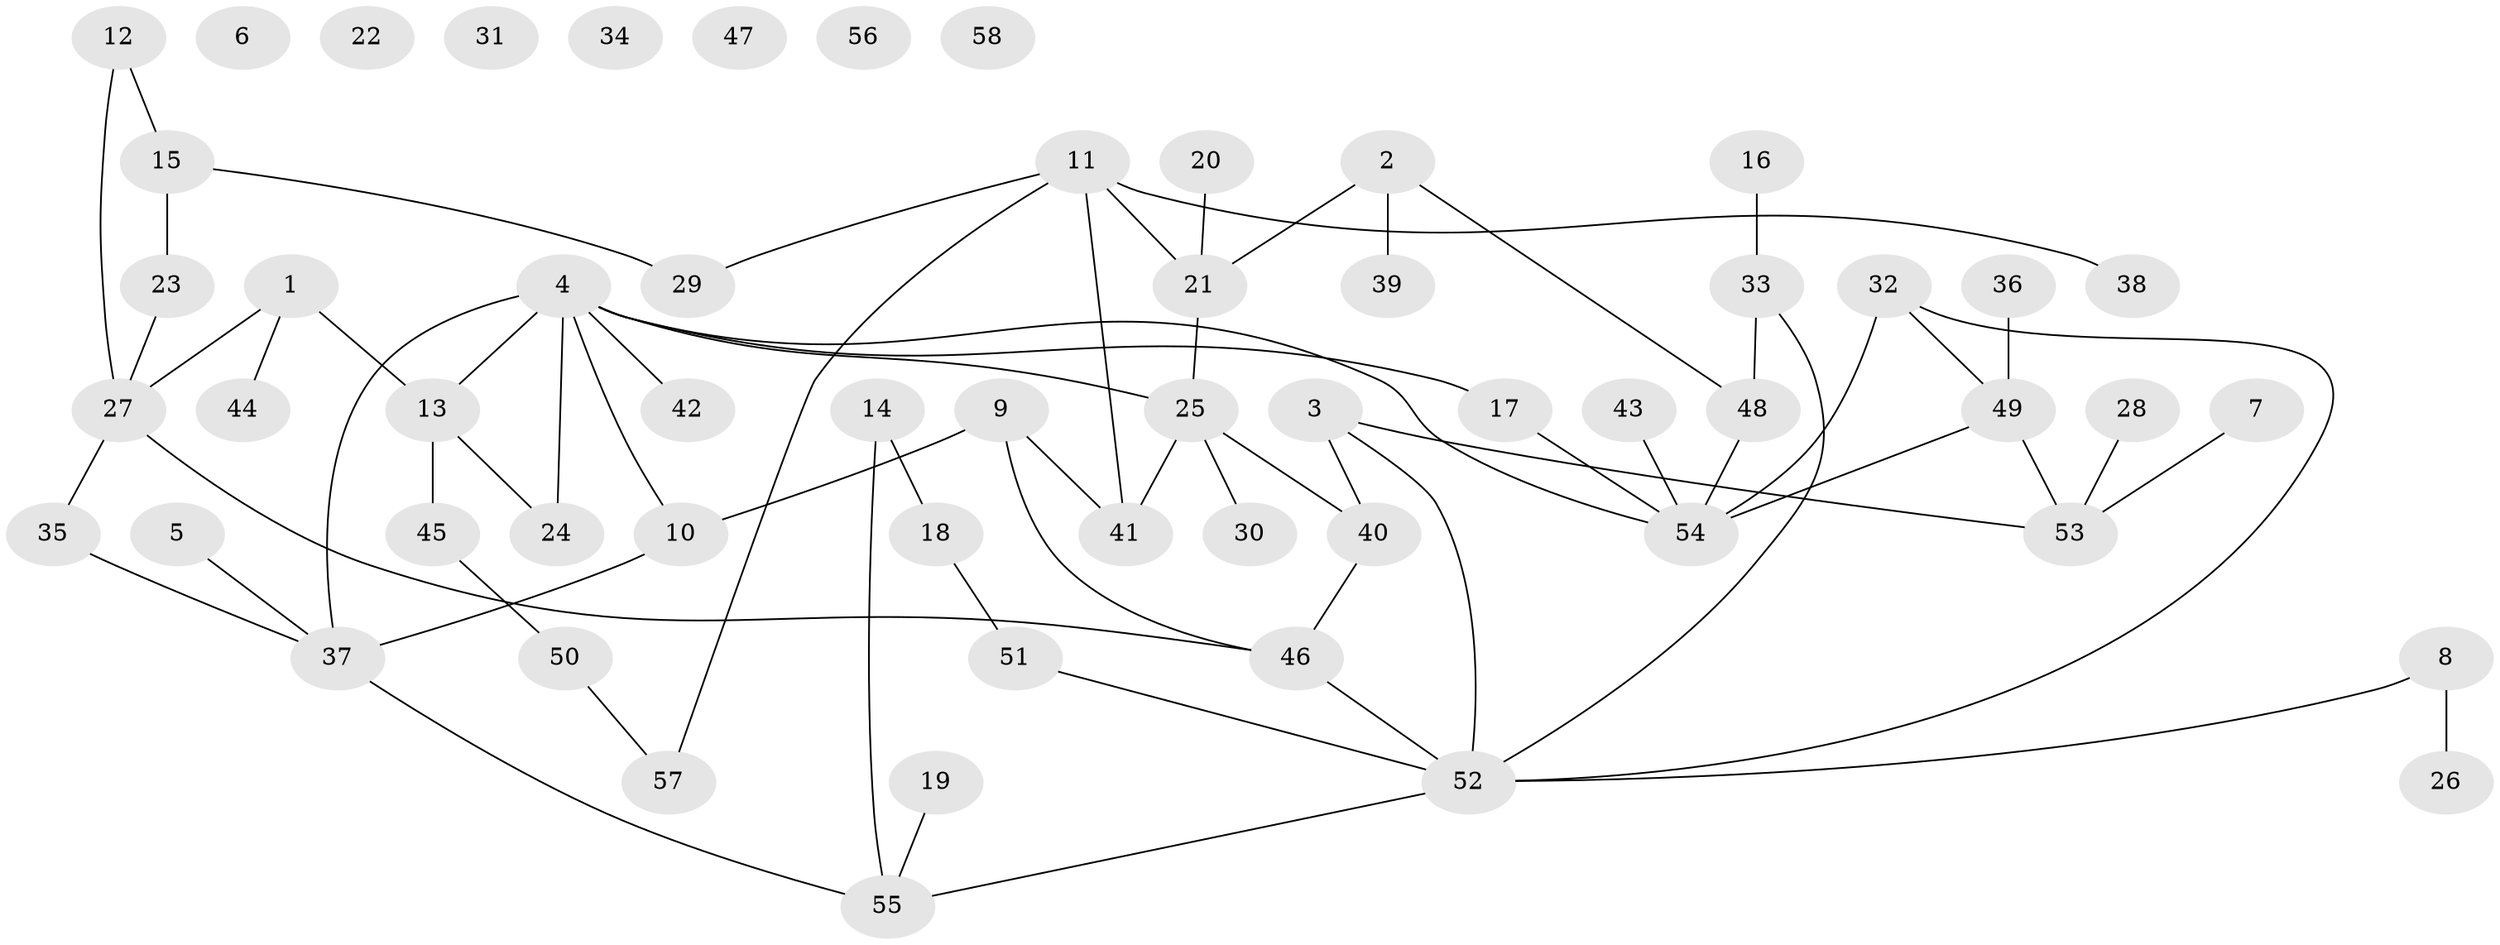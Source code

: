// coarse degree distribution, {6: 0.04878048780487805, 3: 0.12195121951219512, 7: 0.07317073170731707, 4: 0.12195121951219512, 0: 0.17073170731707318, 1: 0.24390243902439024, 2: 0.17073170731707318, 5: 0.04878048780487805}
// Generated by graph-tools (version 1.1) at 2025/41/03/06/25 10:41:20]
// undirected, 58 vertices, 69 edges
graph export_dot {
graph [start="1"]
  node [color=gray90,style=filled];
  1;
  2;
  3;
  4;
  5;
  6;
  7;
  8;
  9;
  10;
  11;
  12;
  13;
  14;
  15;
  16;
  17;
  18;
  19;
  20;
  21;
  22;
  23;
  24;
  25;
  26;
  27;
  28;
  29;
  30;
  31;
  32;
  33;
  34;
  35;
  36;
  37;
  38;
  39;
  40;
  41;
  42;
  43;
  44;
  45;
  46;
  47;
  48;
  49;
  50;
  51;
  52;
  53;
  54;
  55;
  56;
  57;
  58;
  1 -- 13;
  1 -- 27;
  1 -- 44;
  2 -- 21;
  2 -- 39;
  2 -- 48;
  3 -- 40;
  3 -- 52;
  3 -- 53;
  4 -- 10;
  4 -- 13;
  4 -- 17;
  4 -- 24;
  4 -- 25;
  4 -- 37;
  4 -- 42;
  4 -- 54;
  5 -- 37;
  7 -- 53;
  8 -- 26;
  8 -- 52;
  9 -- 10;
  9 -- 41;
  9 -- 46;
  10 -- 37;
  11 -- 21;
  11 -- 29;
  11 -- 38;
  11 -- 41;
  11 -- 57;
  12 -- 15;
  12 -- 27;
  13 -- 24;
  13 -- 45;
  14 -- 18;
  14 -- 55;
  15 -- 23;
  15 -- 29;
  16 -- 33;
  17 -- 54;
  18 -- 51;
  19 -- 55;
  20 -- 21;
  21 -- 25;
  23 -- 27;
  25 -- 30;
  25 -- 40;
  25 -- 41;
  27 -- 35;
  27 -- 46;
  28 -- 53;
  32 -- 49;
  32 -- 52;
  32 -- 54;
  33 -- 48;
  33 -- 52;
  35 -- 37;
  36 -- 49;
  37 -- 55;
  40 -- 46;
  43 -- 54;
  45 -- 50;
  46 -- 52;
  48 -- 54;
  49 -- 53;
  49 -- 54;
  50 -- 57;
  51 -- 52;
  52 -- 55;
}
